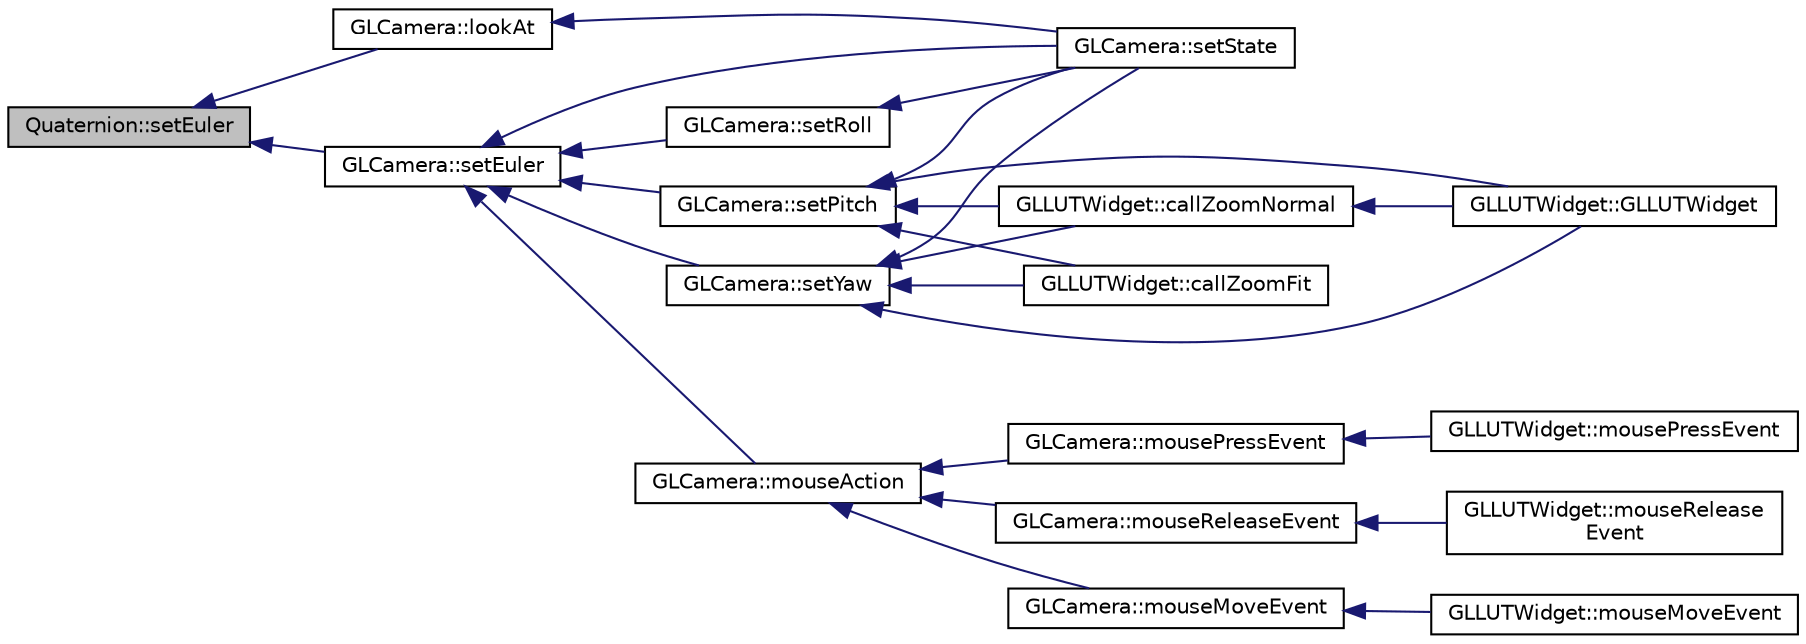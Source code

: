 digraph "Quaternion::setEuler"
{
 // INTERACTIVE_SVG=YES
  edge [fontname="Helvetica",fontsize="10",labelfontname="Helvetica",labelfontsize="10"];
  node [fontname="Helvetica",fontsize="10",shape=record];
  rankdir="LR";
  Node1 [label="Quaternion::setEuler",height=0.2,width=0.4,color="black", fillcolor="grey75", style="filled", fontcolor="black"];
  Node1 -> Node2 [dir="back",color="midnightblue",fontsize="10",style="solid",fontname="Helvetica"];
  Node2 [label="GLCamera::lookAt",height=0.2,width=0.4,color="black", fillcolor="white", style="filled",URL="$da/d43/class_g_l_camera.html#ac3b34c8cc66811a43b8cfb01e0ad1891"];
  Node2 -> Node3 [dir="back",color="midnightblue",fontsize="10",style="solid",fontname="Helvetica"];
  Node3 [label="GLCamera::setState",height=0.2,width=0.4,color="black", fillcolor="white", style="filled",URL="$da/d43/class_g_l_camera.html#aa1dfaa9938549bc9ad493b227825985e"];
  Node1 -> Node4 [dir="back",color="midnightblue",fontsize="10",style="solid",fontname="Helvetica"];
  Node4 [label="GLCamera::setEuler",height=0.2,width=0.4,color="black", fillcolor="white", style="filled",URL="$da/d43/class_g_l_camera.html#ac4126632f52eeaa7d3df8f69d4f2daf7"];
  Node4 -> Node5 [dir="back",color="midnightblue",fontsize="10",style="solid",fontname="Helvetica"];
  Node5 [label="GLCamera::mouseAction",height=0.2,width=0.4,color="black", fillcolor="white", style="filled",URL="$da/d43/class_g_l_camera.html#a8b515ebf74f1521716a77ff6bdc141d6"];
  Node5 -> Node6 [dir="back",color="midnightblue",fontsize="10",style="solid",fontname="Helvetica"];
  Node6 [label="GLCamera::mouseMoveEvent",height=0.2,width=0.4,color="black", fillcolor="white", style="filled",URL="$da/d43/class_g_l_camera.html#a596921691063ab17775cd025ba301302"];
  Node6 -> Node7 [dir="back",color="midnightblue",fontsize="10",style="solid",fontname="Helvetica"];
  Node7 [label="GLLUTWidget::mouseMoveEvent",height=0.2,width=0.4,color="black", fillcolor="white", style="filled",URL="$db/dc5/class_g_l_l_u_t_widget.html#ac05da9732115359654831362f0ad9e77"];
  Node5 -> Node8 [dir="back",color="midnightblue",fontsize="10",style="solid",fontname="Helvetica"];
  Node8 [label="GLCamera::mousePressEvent",height=0.2,width=0.4,color="black", fillcolor="white", style="filled",URL="$da/d43/class_g_l_camera.html#af1e30ac79cbcb4526644a19c6ad83cde"];
  Node8 -> Node9 [dir="back",color="midnightblue",fontsize="10",style="solid",fontname="Helvetica"];
  Node9 [label="GLLUTWidget::mousePressEvent",height=0.2,width=0.4,color="black", fillcolor="white", style="filled",URL="$db/dc5/class_g_l_l_u_t_widget.html#a815067cb8bbd9a0ad60e8a37ae7129b2"];
  Node5 -> Node10 [dir="back",color="midnightblue",fontsize="10",style="solid",fontname="Helvetica"];
  Node10 [label="GLCamera::mouseReleaseEvent",height=0.2,width=0.4,color="black", fillcolor="white", style="filled",URL="$da/d43/class_g_l_camera.html#adfd6dab7aeac6fc78294994f097bca21"];
  Node10 -> Node11 [dir="back",color="midnightblue",fontsize="10",style="solid",fontname="Helvetica"];
  Node11 [label="GLLUTWidget::mouseRelease\lEvent",height=0.2,width=0.4,color="black", fillcolor="white", style="filled",URL="$db/dc5/class_g_l_l_u_t_widget.html#a06b83f0af3a9184f08acfb301921fb28"];
  Node4 -> Node12 [dir="back",color="midnightblue",fontsize="10",style="solid",fontname="Helvetica"];
  Node12 [label="GLCamera::setPitch",height=0.2,width=0.4,color="black", fillcolor="white", style="filled",URL="$da/d43/class_g_l_camera.html#aac5379d09fa741415a7f648ca1376aa6"];
  Node12 -> Node13 [dir="back",color="midnightblue",fontsize="10",style="solid",fontname="Helvetica"];
  Node13 [label="GLLUTWidget::callZoomFit",height=0.2,width=0.4,color="black", fillcolor="white", style="filled",URL="$db/dc5/class_g_l_l_u_t_widget.html#aad7b73bb3796dec511ba46bc4547afd8"];
  Node12 -> Node14 [dir="back",color="midnightblue",fontsize="10",style="solid",fontname="Helvetica"];
  Node14 [label="GLLUTWidget::callZoomNormal",height=0.2,width=0.4,color="black", fillcolor="white", style="filled",URL="$db/dc5/class_g_l_l_u_t_widget.html#a7d23d983ecc36719f44785bb39e93607"];
  Node14 -> Node15 [dir="back",color="midnightblue",fontsize="10",style="solid",fontname="Helvetica"];
  Node15 [label="GLLUTWidget::GLLUTWidget",height=0.2,width=0.4,color="black", fillcolor="white", style="filled",URL="$db/dc5/class_g_l_l_u_t_widget.html#a57401039bf068ef61c180a163316d7b4"];
  Node12 -> Node15 [dir="back",color="midnightblue",fontsize="10",style="solid",fontname="Helvetica"];
  Node12 -> Node3 [dir="back",color="midnightblue",fontsize="10",style="solid",fontname="Helvetica"];
  Node4 -> Node16 [dir="back",color="midnightblue",fontsize="10",style="solid",fontname="Helvetica"];
  Node16 [label="GLCamera::setRoll",height=0.2,width=0.4,color="black", fillcolor="white", style="filled",URL="$da/d43/class_g_l_camera.html#a2a094e900ccb1e24173953e450289c32"];
  Node16 -> Node3 [dir="back",color="midnightblue",fontsize="10",style="solid",fontname="Helvetica"];
  Node4 -> Node3 [dir="back",color="midnightblue",fontsize="10",style="solid",fontname="Helvetica"];
  Node4 -> Node17 [dir="back",color="midnightblue",fontsize="10",style="solid",fontname="Helvetica"];
  Node17 [label="GLCamera::setYaw",height=0.2,width=0.4,color="black", fillcolor="white", style="filled",URL="$da/d43/class_g_l_camera.html#ad95044de6b2eae28dd2bdcc223f38219"];
  Node17 -> Node13 [dir="back",color="midnightblue",fontsize="10",style="solid",fontname="Helvetica"];
  Node17 -> Node14 [dir="back",color="midnightblue",fontsize="10",style="solid",fontname="Helvetica"];
  Node17 -> Node15 [dir="back",color="midnightblue",fontsize="10",style="solid",fontname="Helvetica"];
  Node17 -> Node3 [dir="back",color="midnightblue",fontsize="10",style="solid",fontname="Helvetica"];
}
